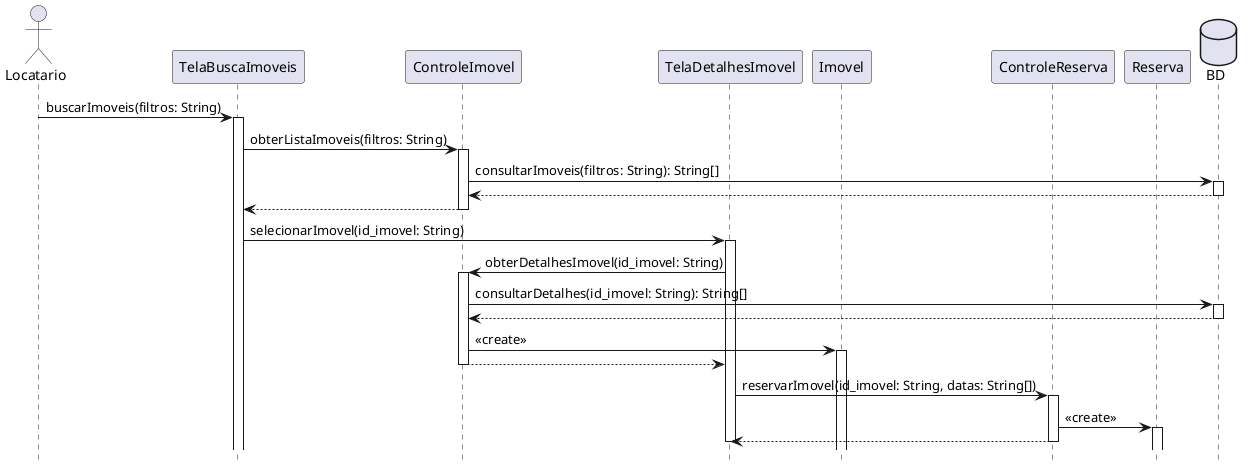 @startuml "Reserva de Imóvel"
hide footbox

actor Locatario as locatario_ator
participant TelaBuscaImoveis as tela_busca_imoveis
participant ControleImovel as controle_imovel
participant TelaDetalhesImovel as tela_detalhes_imovel
participant Imovel as imovel
participant ControleReserva as controle_reserva
participant Reserva as reserva

database BD as bd

locatario_ator -> tela_busca_imoveis: buscarImoveis(filtros: String)
activate tela_busca_imoveis

tela_busca_imoveis -> controle_imovel: obterListaImoveis(filtros: String)
activate controle_imovel

controle_imovel -> bd: consultarImoveis(filtros: String): String[]
activate bd

bd --> controle_imovel

deactivate bd

controle_imovel --> tela_busca_imoveis

deactivate controle_imovel

tela_busca_imoveis -> tela_detalhes_imovel: selecionarImovel(id_imovel: String)
activate tela_detalhes_imovel

tela_detalhes_imovel -> controle_imovel: obterDetalhesImovel(id_imovel: String)
activate controle_imovel

controle_imovel -> bd: consultarDetalhes(id_imovel: String): String[]
activate bd

bd --> controle_imovel

deactivate bd

controle_imovel -> imovel: <<create>>
activate imovel

controle_imovel --> tela_detalhes_imovel

deactivate controle_imovel

tela_detalhes_imovel -> controle_reserva: reservarImovel(id_imovel: String, datas: String[])
activate controle_reserva

controle_reserva -> reserva: <<create>>
activate reserva

controle_reserva --> tela_detalhes_imovel

deactivate controle_reserva

deactivate tela_detalhes_imovel

@enduml
